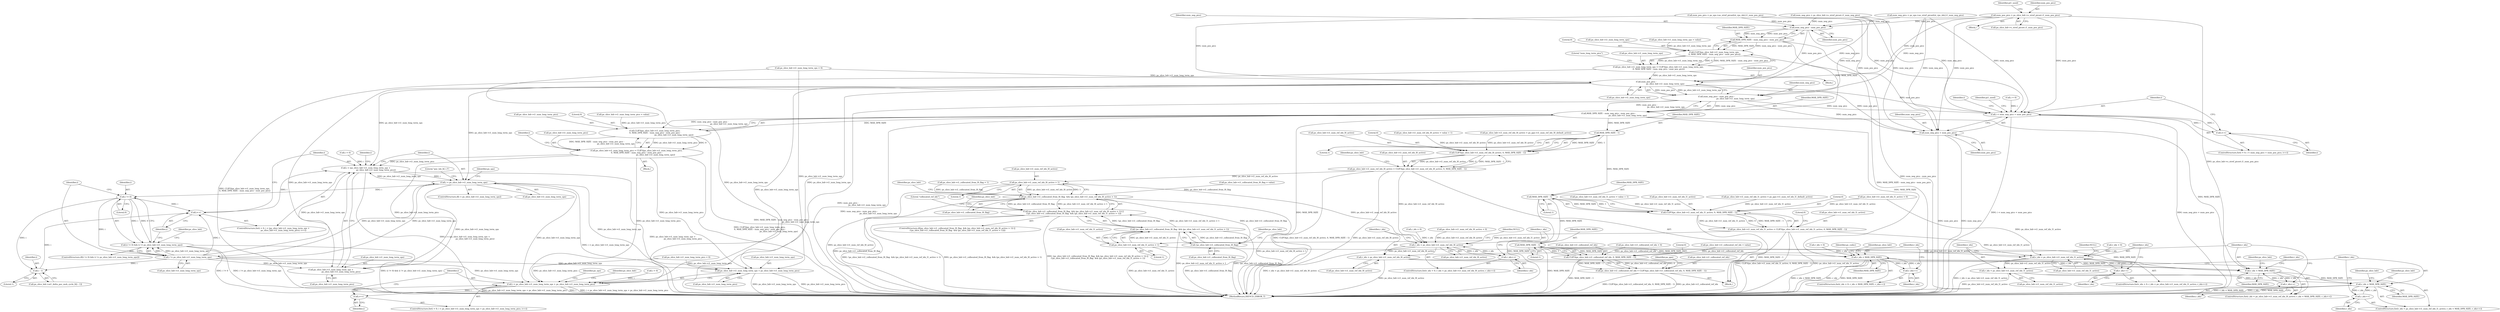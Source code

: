 digraph "0_Android_7c9be319a279654e55a6d757265f88c61a16a4d5@pointer" {
"1000814" [label="(Call,num_pos_pics = ps_slice_hdr->s_stref_picset.i1_num_pos_pics)"];
"1000860" [label="(Call,num_neg_pics - num_pos_pics)"];
"1000858" [label="(Call,MAX_DPB_SIZE - num_neg_pics - num_pos_pics)"];
"1000853" [label="(Call,CLIP3(ps_slice_hdr->i1_num_long_term_sps,\n 0, MAX_DPB_SIZE - num_neg_pics - num_pos_pics))"];
"1000849" [label="(Call,ps_slice_hdr->i1_num_long_term_sps = CLIP3(ps_slice_hdr->i1_num_long_term_sps,\n 0, MAX_DPB_SIZE - num_neg_pics - num_pos_pics))"];
"1000885" [label="(Call,num_pos_pics -\n                                                            ps_slice_hdr->i1_num_long_term_sps)"];
"1000883" [label="(Call,num_neg_pics - num_pos_pics -\n                                                            ps_slice_hdr->i1_num_long_term_sps)"];
"1000881" [label="(Call,MAX_DPB_SIZE - num_neg_pics - num_pos_pics -\n                                                            ps_slice_hdr->i1_num_long_term_sps)"];
"1000876" [label="(Call,CLIP3(ps_slice_hdr->i1_num_long_term_pics,\n 0, MAX_DPB_SIZE - num_neg_pics - num_pos_pics -\n                                                            ps_slice_hdr->i1_num_long_term_sps))"];
"1000872" [label="(Call,ps_slice_hdr->i1_num_long_term_pics = CLIP3(ps_slice_hdr->i1_num_long_term_pics,\n 0, MAX_DPB_SIZE - num_neg_pics - num_pos_pics -\n                                                            ps_slice_hdr->i1_num_long_term_sps))"];
"1000894" [label="(Call,i < (ps_slice_hdr->i1_num_long_term_sps +\n                                ps_slice_hdr->i1_num_long_term_pics))"];
"1000907" [label="(Call,i < ps_slice_hdr->i1_num_long_term_sps)"];
"1000896" [label="(Call,ps_slice_hdr->i1_num_long_term_sps +\n                                ps_slice_hdr->i1_num_long_term_pics)"];
"1001030" [label="(Call,i != 0)"];
"1000903" [label="(Call,i++)"];
"1001029" [label="(Call,(i != 0) && (i != ps_slice_hdr->i1_num_long_term_sps))"];
"1001033" [label="(Call,i != ps_slice_hdr->i1_num_long_term_sps)"];
"1001049" [label="(Call,i - 1)"];
"1001075" [label="(Call,i < ps_slice_hdr->i1_num_long_term_sps + ps_slice_hdr->i1_num_long_term_pics)"];
"1001084" [label="(Call,i++)"];
"1001077" [label="(Call,ps_slice_hdr->i1_num_long_term_sps + ps_slice_hdr->i1_num_long_term_pics)"];
"1001265" [label="(Call,MAX_DPB_SIZE - 1)"];
"1001260" [label="(Call,CLIP3(ps_slice_hdr->i1_num_ref_idx_l0_active, 0, MAX_DPB_SIZE - 1))"];
"1001256" [label="(Call,ps_slice_hdr->i1_num_ref_idx_l0_active = CLIP3(ps_slice_hdr->i1_num_ref_idx_l0_active, 0, MAX_DPB_SIZE - 1))"];
"1001390" [label="(Call,ps_slice_hdr->i1_num_ref_idx_l0_active > 1)"];
"1001386" [label="(Call,ps_slice_hdr->i1_collocated_from_l0_flag  && (ps_slice_hdr->i1_num_ref_idx_l0_active > 1))"];
"1001385" [label="(Call,(ps_slice_hdr->i1_collocated_from_l0_flag  && (ps_slice_hdr->i1_num_ref_idx_l0_active > 1)) ||\n (!ps_slice_hdr->i1_collocated_from_l0_flag  && (ps_slice_hdr->i1_num_ref_idx_l1_active > 1)))"];
"1001396" [label="(Call,!ps_slice_hdr->i1_collocated_from_l0_flag)"];
"1001395" [label="(Call,!ps_slice_hdr->i1_collocated_from_l0_flag  && (ps_slice_hdr->i1_num_ref_idx_l1_active > 1))"];
"1002286" [label="(Call,r_idx < ps_slice_hdr->i1_num_ref_idx_l0_active)"];
"1002291" [label="(Call,r_idx++)"];
"1002328" [label="(Call,r_idx = ps_slice_hdr->i1_num_ref_idx_l0_active)"];
"1002333" [label="(Call,r_idx < MAX_DPB_SIZE)"];
"1002336" [label="(Call,r_idx++)"];
"1002412" [label="(Call,r_idx < MAX_DPB_SIZE)"];
"1002415" [label="(Call,r_idx++)"];
"1001277" [label="(Call,MAX_DPB_SIZE - 1)"];
"1001272" [label="(Call,CLIP3(ps_slice_hdr->i1_num_ref_idx_l1_active, 0, MAX_DPB_SIZE - 1))"];
"1001268" [label="(Call,ps_slice_hdr->i1_num_ref_idx_l1_active = CLIP3(ps_slice_hdr->i1_num_ref_idx_l1_active, 0, MAX_DPB_SIZE - 1))"];
"1001400" [label="(Call,ps_slice_hdr->i1_num_ref_idx_l1_active > 1)"];
"1002365" [label="(Call,r_idx < ps_slice_hdr->i1_num_ref_idx_l1_active)"];
"1002370" [label="(Call,r_idx++)"];
"1002407" [label="(Call,r_idx = ps_slice_hdr->i1_num_ref_idx_l1_active)"];
"1001424" [label="(Call,MAX_DPB_SIZE - 1)"];
"1001419" [label="(Call,CLIP3(ps_slice_hdr->i1_collocated_ref_idx, 0, MAX_DPB_SIZE - 1))"];
"1001415" [label="(Call,ps_slice_hdr->i1_collocated_ref_idx = CLIP3(ps_slice_hdr->i1_collocated_ref_idx, 0, MAX_DPB_SIZE - 1))"];
"1002161" [label="(Call,r_idx < MAX_DPB_SIZE)"];
"1002164" [label="(Call,r_idx++)"];
"1001056" [label="(Call,i < num_neg_pics + num_pos_pics)"];
"1001061" [label="(Call,i++)"];
"1001058" [label="(Call,num_neg_pics + num_pos_pics)"];
"1000885" [label="(Call,num_pos_pics -\n                                                            ps_slice_hdr->i1_num_long_term_sps)"];
"1001261" [label="(Call,ps_slice_hdr->i1_num_ref_idx_l0_active)"];
"1001420" [label="(Call,ps_slice_hdr->i1_collocated_ref_idx)"];
"1000876" [label="(Call,CLIP3(ps_slice_hdr->i1_num_long_term_pics,\n 0, MAX_DPB_SIZE - num_neg_pics - num_pos_pics -\n                                                            ps_slice_hdr->i1_num_long_term_sps))"];
"1001265" [label="(Call,MAX_DPB_SIZE - 1)"];
"1001264" [label="(Literal,0)"];
"1000882" [label="(Identifier,MAX_DPB_SIZE)"];
"1001033" [label="(Call,i != ps_slice_hdr->i1_num_long_term_sps)"];
"1001208" [label="(Call,ps_slice_hdr->i1_num_ref_idx_l0_active = value + 1)"];
"1002336" [label="(Call,r_idx++)"];
"1002408" [label="(Identifier,r_idx)"];
"1002409" [label="(Call,ps_slice_hdr->i1_num_ref_idx_l1_active)"];
"1001357" [label="(Call,ps_slice_hdr->i1_collocated_ref_idx = 0)"];
"1001391" [label="(Call,ps_slice_hdr->i1_num_ref_idx_l0_active)"];
"1000890" [label="(ControlStructure,for(i = 0; i < (ps_slice_hdr->i1_num_long_term_sps +\n                                ps_slice_hdr->i1_num_long_term_pics); i++))"];
"1001090" [label="(Identifier,ps_slice_hdr)"];
"1000859" [label="(Identifier,MAX_DPB_SIZE)"];
"1001226" [label="(Call,ps_slice_hdr->i1_num_ref_idx_l1_active = value + 1)"];
"1000873" [label="(Call,ps_slice_hdr->i1_num_long_term_pics)"];
"1000900" [label="(Call,ps_slice_hdr->i1_num_long_term_pics)"];
"1002296" [label="(Identifier,NULL)"];
"1001384" [label="(ControlStructure,if((ps_slice_hdr->i1_collocated_from_l0_flag  && (ps_slice_hdr->i1_num_ref_idx_l0_active > 1)) ||\n (!ps_slice_hdr->i1_collocated_from_l0_flag  && (ps_slice_hdr->i1_num_ref_idx_l1_active > 1))))"];
"1001395" [label="(Call,!ps_slice_hdr->i1_collocated_from_l0_flag  && (ps_slice_hdr->i1_num_ref_idx_l1_active > 1))"];
"1001045" [label="(Call,ps_slice_hdr->ai1_delta_poc_msb_cycle_lt[i - 1])"];
"1001078" [label="(Call,ps_slice_hdr->i1_num_long_term_sps)"];
"1002283" [label="(Call,r_idx = 0)"];
"1001417" [label="(Identifier,ps_slice_hdr)"];
"1002164" [label="(Call,r_idx++)"];
"1000867" [label="(Call,ps_slice_hdr->i1_num_long_term_pics = value)"];
"1001085" [label="(Identifier,i)"];
"1000877" [label="(Call,ps_slice_hdr->i1_num_long_term_pics)"];
"1001270" [label="(Identifier,ps_slice_hdr)"];
"1000864" [label="(Literal,\"num_long_term_pics\")"];
"1001061" [label="(Call,i++)"];
"1001272" [label="(Call,CLIP3(ps_slice_hdr->i1_num_ref_idx_l1_active, 0, MAX_DPB_SIZE - 1))"];
"1001058" [label="(Call,num_neg_pics + num_pos_pics)"];
"1001260" [label="(Call,CLIP3(ps_slice_hdr->i1_num_ref_idx_l0_active, 0, MAX_DPB_SIZE - 1))"];
"1001282" [label="(Literal,0)"];
"1000906" [label="(ControlStructure,if(i < ps_slice_hdr->i1_num_long_term_sps))"];
"1001032" [label="(Literal,0)"];
"1000892" [label="(Identifier,i)"];
"1001256" [label="(Call,ps_slice_hdr->i1_num_ref_idx_l0_active = CLIP3(ps_slice_hdr->i1_num_ref_idx_l0_active, 0, MAX_DPB_SIZE - 1))"];
"1002337" [label="(Identifier,r_idx)"];
"1002371" [label="(Identifier,r_idx)"];
"1002162" [label="(Identifier,r_idx)"];
"1002367" [label="(Call,ps_slice_hdr->i1_num_ref_idx_l1_active)"];
"1001059" [label="(Identifier,num_neg_pics)"];
"1000850" [label="(Call,ps_slice_hdr->i1_num_long_term_sps)"];
"1000916" [label="(Identifier,ps_sps)"];
"1001273" [label="(Call,ps_slice_hdr->i1_num_ref_idx_l1_active)"];
"1000764" [label="(Call,num_pos_pics = ps_sps->as_stref_picset[st_rps_idx].i1_num_pos_pics)"];
"1001268" [label="(Call,ps_slice_hdr->i1_num_ref_idx_l1_active = CLIP3(ps_slice_hdr->i1_num_ref_idx_l1_active, 0, MAX_DPB_SIZE - 1))"];
"1001072" [label="(Call,i = 0)"];
"1001426" [label="(Literal,1)"];
"1000576" [label="(Call,ps_slice_hdr->i1_num_long_term_pics = 0)"];
"1001415" [label="(Call,ps_slice_hdr->i1_collocated_ref_idx = CLIP3(ps_slice_hdr->i1_collocated_ref_idx, 0, MAX_DPB_SIZE - 1))"];
"1001035" [label="(Call,ps_slice_hdr->i1_num_long_term_sps)"];
"1001081" [label="(Call,ps_slice_hdr->i1_num_long_term_pics)"];
"1001034" [label="(Identifier,i)"];
"1002343" [label="(Identifier,ps_slice_hdr)"];
"1000862" [label="(Identifier,num_pos_pics)"];
"1001029" [label="(Call,(i != 0) && (i != ps_slice_hdr->i1_num_long_term_sps))"];
"1002413" [label="(Identifier,r_idx)"];
"1001062" [label="(Identifier,i)"];
"1002282" [label="(ControlStructure,for(r_idx = 0; r_idx < ps_slice_hdr->i1_num_ref_idx_l0_active; r_idx++))"];
"1001098" [label="(Identifier,ps_sps)"];
"1001057" [label="(Identifier,i)"];
"1001423" [label="(Literal,0)"];
"1001424" [label="(Call,MAX_DPB_SIZE - 1)"];
"1001394" [label="(Literal,1)"];
"1001049" [label="(Call,i - 1)"];
"1000883" [label="(Call,num_neg_pics - num_pos_pics -\n                                                            ps_slice_hdr->i1_num_long_term_sps)"];
"1000891" [label="(Call,i = 0)"];
"1002223" [label="(Identifier,ps_codec)"];
"1000783" [label="(Block,)"];
"1002171" [label="(Identifier,ps_slice_hdr)"];
"1000755" [label="(Call,num_neg_pics = ps_sps->as_stref_picset[st_rps_idx].i1_num_neg_pics)"];
"1001031" [label="(Identifier,i)"];
"1001407" [label="(Literal,\"collocated_ref_idx\")"];
"1001060" [label="(Identifier,num_pos_pics)"];
"1001390" [label="(Call,ps_slice_hdr->i1_num_ref_idx_l0_active > 1)"];
"1002292" [label="(Identifier,r_idx)"];
"1001396" [label="(Call,!ps_slice_hdr->i1_collocated_from_l0_flag)"];
"1001379" [label="(Call,ps_slice_hdr->i1_collocated_from_l0_flag = value)"];
"1002375" [label="(Identifier,NULL)"];
"1001249" [label="(Call,ps_slice_hdr->i1_num_ref_idx_l1_active = ps_pps->i1_num_ref_idx_l1_default_active)"];
"1002443" [label="(Identifier,ps_slice_hdr)"];
"1002661" [label="(MethodReturn,IHEVCD_ERROR_T)"];
"1001257" [label="(Call,ps_slice_hdr->i1_num_ref_idx_l0_active)"];
"1002365" [label="(Call,r_idx < ps_slice_hdr->i1_num_ref_idx_l1_active)"];
"1000881" [label="(Call,MAX_DPB_SIZE - num_neg_pics - num_pos_pics -\n                                                            ps_slice_hdr->i1_num_long_term_sps)"];
"1000880" [label="(Literal,0)"];
"1001431" [label="(Identifier,ps_pps)"];
"1001050" [label="(Identifier,i)"];
"1001056" [label="(Call,i < num_neg_pics + num_pos_pics)"];
"1000832" [label="(Block,)"];
"1000861" [label="(Identifier,num_neg_pics)"];
"1000908" [label="(Identifier,i)"];
"1000822" [label="(Identifier,pi1_used)"];
"1000853" [label="(Call,CLIP3(ps_slice_hdr->i1_num_long_term_sps,\n 0, MAX_DPB_SIZE - num_neg_pics - num_pos_pics))"];
"1001387" [label="(Call,ps_slice_hdr->i1_collocated_from_l0_flag)"];
"1000854" [label="(Call,ps_slice_hdr->i1_num_long_term_sps)"];
"1002414" [label="(Identifier,MAX_DPB_SIZE)"];
"1000571" [label="(Call,ps_slice_hdr->i1_num_long_term_sps = 0)"];
"1002158" [label="(Call,r_idx = 0)"];
"1002328" [label="(Call,r_idx = ps_slice_hdr->i1_num_ref_idx_l0_active)"];
"1000896" [label="(Call,ps_slice_hdr->i1_num_long_term_sps +\n                                ps_slice_hdr->i1_num_long_term_pics)"];
"1000815" [label="(Identifier,num_pos_pics)"];
"1000966" [label="(Literal,\"poc_lsb_lt[ i ]\")"];
"1001076" [label="(Identifier,i)"];
"1001052" [label="(ControlStructure,for(i = 0; i < num_neg_pics + num_pos_pics; i++))"];
"1001277" [label="(Call,MAX_DPB_SIZE - 1)"];
"1000907" [label="(Call,i < ps_slice_hdr->i1_num_long_term_sps)"];
"1001075" [label="(Call,i < ps_slice_hdr->i1_num_long_term_sps + ps_slice_hdr->i1_num_long_term_pics)"];
"1000904" [label="(Identifier,i)"];
"1001042" [label="(Identifier,ps_slice_hdr)"];
"1001386" [label="(Call,ps_slice_hdr->i1_collocated_from_l0_flag  && (ps_slice_hdr->i1_num_ref_idx_l0_active > 1))"];
"1000860" [label="(Call,num_neg_pics - num_pos_pics)"];
"1000816" [label="(Call,ps_slice_hdr->s_stref_picset.i1_num_pos_pics)"];
"1002362" [label="(Call,r_idx = 0)"];
"1001410" [label="(Call,ps_slice_hdr->i1_collocated_ref_idx = value)"];
"1002334" [label="(Identifier,r_idx)"];
"1002361" [label="(ControlStructure,for(r_idx = 0; r_idx < ps_slice_hdr->i1_num_ref_idx_l1_active; r_idx++))"];
"1002287" [label="(Identifier,r_idx)"];
"1001269" [label="(Call,ps_slice_hdr->i1_num_ref_idx_l1_active)"];
"1001073" [label="(Identifier,i)"];
"1002329" [label="(Identifier,r_idx)"];
"1000807" [label="(Call,num_neg_pics = ps_slice_hdr->s_stref_picset.i1_num_neg_pics)"];
"1000858" [label="(Call,MAX_DPB_SIZE - num_neg_pics - num_pos_pics)"];
"1002422" [label="(Identifier,ps_slice_hdr)"];
"1002286" [label="(Call,r_idx < ps_slice_hdr->i1_num_ref_idx_l0_active)"];
"1001416" [label="(Call,ps_slice_hdr->i1_collocated_ref_idx)"];
"1000897" [label="(Call,ps_slice_hdr->i1_num_long_term_sps)"];
"1000884" [label="(Identifier,num_neg_pics)"];
"1002327" [label="(ControlStructure,for(r_idx = ps_slice_hdr->i1_num_ref_idx_l0_active; r_idx < MAX_DPB_SIZE; r_idx++))"];
"1001402" [label="(Identifier,ps_slice_hdr)"];
"1002407" [label="(Call,r_idx = ps_slice_hdr->i1_num_ref_idx_l1_active)"];
"1002416" [label="(Identifier,r_idx)"];
"1001279" [label="(Literal,1)"];
"1001276" [label="(Literal,0)"];
"1001054" [label="(Identifier,i)"];
"1002406" [label="(ControlStructure,for(r_idx = ps_slice_hdr->i1_num_ref_idx_l1_active; r_idx < MAX_DPB_SIZE; r_idx++))"];
"1001051" [label="(Literal,1)"];
"1002333" [label="(Call,r_idx < MAX_DPB_SIZE)"];
"1001278" [label="(Identifier,MAX_DPB_SIZE)"];
"1000844" [label="(Call,ps_slice_hdr->i1_num_long_term_sps = value)"];
"1000857" [label="(Literal,0)"];
"1000903" [label="(Call,i++)"];
"1002412" [label="(Call,r_idx < MAX_DPB_SIZE)"];
"1000894" [label="(Call,i < (ps_slice_hdr->i1_num_long_term_sps +\n                                ps_slice_hdr->i1_num_long_term_pics))"];
"1001267" [label="(Literal,1)"];
"1001071" [label="(ControlStructure,for(i = 0; i < ps_slice_hdr->i1_num_long_term_sps + ps_slice_hdr->i1_num_long_term_pics; i++))"];
"1002335" [label="(Identifier,MAX_DPB_SIZE)"];
"1001161" [label="(Call,ps_slice_hdr->i1_num_ref_idx_l1_active = 0)"];
"1000872" [label="(Call,ps_slice_hdr->i1_num_long_term_pics = CLIP3(ps_slice_hdr->i1_num_long_term_pics,\n 0, MAX_DPB_SIZE - num_neg_pics - num_pos_pics -\n                                                            ps_slice_hdr->i1_num_long_term_sps))"];
"1002366" [label="(Identifier,r_idx)"];
"1001385" [label="(Call,(ps_slice_hdr->i1_collocated_from_l0_flag  && (ps_slice_hdr->i1_num_ref_idx_l0_active > 1)) ||\n (!ps_slice_hdr->i1_collocated_from_l0_flag  && (ps_slice_hdr->i1_num_ref_idx_l1_active > 1)))"];
"1001404" [label="(Literal,1)"];
"1001188" [label="(Block,)"];
"1002161" [label="(Call,r_idx < MAX_DPB_SIZE)"];
"1001235" [label="(Call,ps_slice_hdr->i1_num_ref_idx_l0_active = ps_pps->i1_num_ref_idx_l0_default_active)"];
"1001401" [label="(Call,ps_slice_hdr->i1_num_ref_idx_l1_active)"];
"1001066" [label="(Identifier,pi1_used)"];
"1002165" [label="(Identifier,r_idx)"];
"1002288" [label="(Call,ps_slice_hdr->i1_num_ref_idx_l0_active)"];
"1000895" [label="(Identifier,i)"];
"1001077" [label="(Call,ps_slice_hdr->i1_num_long_term_sps + ps_slice_hdr->i1_num_long_term_pics)"];
"1002330" [label="(Call,ps_slice_hdr->i1_num_ref_idx_l0_active)"];
"1002363" [label="(Identifier,r_idx)"];
"1001419" [label="(Call,CLIP3(ps_slice_hdr->i1_collocated_ref_idx, 0, MAX_DPB_SIZE - 1))"];
"1001398" [label="(Identifier,ps_slice_hdr)"];
"1001156" [label="(Call,ps_slice_hdr->i1_num_ref_idx_l0_active = 0)"];
"1002370" [label="(Call,r_idx++)"];
"1001352" [label="(Call,ps_slice_hdr->i1_collocated_from_l0_flag = 1)"];
"1000886" [label="(Identifier,num_pos_pics)"];
"1001030" [label="(Call,i != 0)"];
"1000887" [label="(Call,ps_slice_hdr->i1_num_long_term_sps)"];
"1001053" [label="(Call,i = 0)"];
"1001084" [label="(Call,i++)"];
"1001028" [label="(ControlStructure,if((i != 0) && (i != ps_slice_hdr->i1_num_long_term_sps)))"];
"1002291" [label="(Call,r_idx++)"];
"1000814" [label="(Call,num_pos_pics = ps_slice_hdr->s_stref_picset.i1_num_pos_pics)"];
"1000849" [label="(Call,ps_slice_hdr->i1_num_long_term_sps = CLIP3(ps_slice_hdr->i1_num_long_term_sps,\n 0, MAX_DPB_SIZE - num_neg_pics - num_pos_pics))"];
"1001425" [label="(Identifier,MAX_DPB_SIZE)"];
"1000909" [label="(Call,ps_slice_hdr->i1_num_long_term_sps)"];
"1002415" [label="(Call,r_idx++)"];
"1001400" [label="(Call,ps_slice_hdr->i1_num_ref_idx_l1_active > 1)"];
"1002163" [label="(Identifier,MAX_DPB_SIZE)"];
"1002157" [label="(ControlStructure,for(r_idx = 0; r_idx < MAX_DPB_SIZE; r_idx++))"];
"1001266" [label="(Identifier,MAX_DPB_SIZE)"];
"1000839" [label="(Block,)"];
"1001397" [label="(Call,ps_slice_hdr->i1_collocated_from_l0_flag)"];
"1000814" -> "1000783"  [label="AST: "];
"1000814" -> "1000816"  [label="CFG: "];
"1000815" -> "1000814"  [label="AST: "];
"1000816" -> "1000814"  [label="AST: "];
"1000822" -> "1000814"  [label="CFG: "];
"1000814" -> "1002661"  [label="DDG: ps_slice_hdr->s_stref_picset.i1_num_pos_pics"];
"1000814" -> "1000860"  [label="DDG: num_pos_pics"];
"1000814" -> "1000885"  [label="DDG: num_pos_pics"];
"1000814" -> "1001056"  [label="DDG: num_pos_pics"];
"1000814" -> "1001058"  [label="DDG: num_pos_pics"];
"1000860" -> "1000858"  [label="AST: "];
"1000860" -> "1000862"  [label="CFG: "];
"1000861" -> "1000860"  [label="AST: "];
"1000862" -> "1000860"  [label="AST: "];
"1000858" -> "1000860"  [label="CFG: "];
"1000860" -> "1000858"  [label="DDG: num_neg_pics"];
"1000860" -> "1000858"  [label="DDG: num_pos_pics"];
"1000807" -> "1000860"  [label="DDG: num_neg_pics"];
"1000755" -> "1000860"  [label="DDG: num_neg_pics"];
"1000764" -> "1000860"  [label="DDG: num_pos_pics"];
"1000860" -> "1000883"  [label="DDG: num_neg_pics"];
"1000860" -> "1000885"  [label="DDG: num_pos_pics"];
"1000858" -> "1000853"  [label="AST: "];
"1000859" -> "1000858"  [label="AST: "];
"1000853" -> "1000858"  [label="CFG: "];
"1000858" -> "1002661"  [label="DDG: num_neg_pics - num_pos_pics"];
"1000858" -> "1000853"  [label="DDG: MAX_DPB_SIZE"];
"1000858" -> "1000853"  [label="DDG: num_neg_pics - num_pos_pics"];
"1000858" -> "1000881"  [label="DDG: MAX_DPB_SIZE"];
"1000853" -> "1000849"  [label="AST: "];
"1000854" -> "1000853"  [label="AST: "];
"1000857" -> "1000853"  [label="AST: "];
"1000849" -> "1000853"  [label="CFG: "];
"1000853" -> "1002661"  [label="DDG: MAX_DPB_SIZE - num_neg_pics - num_pos_pics"];
"1000853" -> "1000849"  [label="DDG: ps_slice_hdr->i1_num_long_term_sps"];
"1000853" -> "1000849"  [label="DDG: 0"];
"1000853" -> "1000849"  [label="DDG: MAX_DPB_SIZE - num_neg_pics - num_pos_pics"];
"1000844" -> "1000853"  [label="DDG: ps_slice_hdr->i1_num_long_term_sps"];
"1000849" -> "1000839"  [label="AST: "];
"1000850" -> "1000849"  [label="AST: "];
"1000864" -> "1000849"  [label="CFG: "];
"1000849" -> "1002661"  [label="DDG: CLIP3(ps_slice_hdr->i1_num_long_term_sps,\n 0, MAX_DPB_SIZE - num_neg_pics - num_pos_pics)"];
"1000849" -> "1000885"  [label="DDG: ps_slice_hdr->i1_num_long_term_sps"];
"1000885" -> "1000883"  [label="AST: "];
"1000885" -> "1000887"  [label="CFG: "];
"1000886" -> "1000885"  [label="AST: "];
"1000887" -> "1000885"  [label="AST: "];
"1000883" -> "1000885"  [label="CFG: "];
"1000885" -> "1000883"  [label="DDG: num_pos_pics"];
"1000885" -> "1000883"  [label="DDG: ps_slice_hdr->i1_num_long_term_sps"];
"1000764" -> "1000885"  [label="DDG: num_pos_pics"];
"1000571" -> "1000885"  [label="DDG: ps_slice_hdr->i1_num_long_term_sps"];
"1000885" -> "1000894"  [label="DDG: ps_slice_hdr->i1_num_long_term_sps"];
"1000885" -> "1000896"  [label="DDG: ps_slice_hdr->i1_num_long_term_sps"];
"1000885" -> "1000907"  [label="DDG: ps_slice_hdr->i1_num_long_term_sps"];
"1000885" -> "1001056"  [label="DDG: num_pos_pics"];
"1000885" -> "1001058"  [label="DDG: num_pos_pics"];
"1000885" -> "1001075"  [label="DDG: ps_slice_hdr->i1_num_long_term_sps"];
"1000885" -> "1001077"  [label="DDG: ps_slice_hdr->i1_num_long_term_sps"];
"1000883" -> "1000881"  [label="AST: "];
"1000884" -> "1000883"  [label="AST: "];
"1000881" -> "1000883"  [label="CFG: "];
"1000883" -> "1002661"  [label="DDG: num_pos_pics -\n                                                            ps_slice_hdr->i1_num_long_term_sps"];
"1000883" -> "1000881"  [label="DDG: num_neg_pics"];
"1000883" -> "1000881"  [label="DDG: num_pos_pics -\n                                                            ps_slice_hdr->i1_num_long_term_sps"];
"1000807" -> "1000883"  [label="DDG: num_neg_pics"];
"1000755" -> "1000883"  [label="DDG: num_neg_pics"];
"1000883" -> "1001056"  [label="DDG: num_neg_pics"];
"1000883" -> "1001058"  [label="DDG: num_neg_pics"];
"1000881" -> "1000876"  [label="AST: "];
"1000882" -> "1000881"  [label="AST: "];
"1000876" -> "1000881"  [label="CFG: "];
"1000881" -> "1002661"  [label="DDG: num_neg_pics - num_pos_pics -\n                                                            ps_slice_hdr->i1_num_long_term_sps"];
"1000881" -> "1002661"  [label="DDG: MAX_DPB_SIZE"];
"1000881" -> "1000876"  [label="DDG: MAX_DPB_SIZE"];
"1000881" -> "1000876"  [label="DDG: num_neg_pics - num_pos_pics -\n                                                            ps_slice_hdr->i1_num_long_term_sps"];
"1000881" -> "1001265"  [label="DDG: MAX_DPB_SIZE"];
"1000881" -> "1002161"  [label="DDG: MAX_DPB_SIZE"];
"1000881" -> "1002333"  [label="DDG: MAX_DPB_SIZE"];
"1000876" -> "1000872"  [label="AST: "];
"1000877" -> "1000876"  [label="AST: "];
"1000880" -> "1000876"  [label="AST: "];
"1000872" -> "1000876"  [label="CFG: "];
"1000876" -> "1002661"  [label="DDG: MAX_DPB_SIZE - num_neg_pics - num_pos_pics -\n                                                            ps_slice_hdr->i1_num_long_term_sps"];
"1000876" -> "1000872"  [label="DDG: ps_slice_hdr->i1_num_long_term_pics"];
"1000876" -> "1000872"  [label="DDG: 0"];
"1000876" -> "1000872"  [label="DDG: MAX_DPB_SIZE - num_neg_pics - num_pos_pics -\n                                                            ps_slice_hdr->i1_num_long_term_sps"];
"1000867" -> "1000876"  [label="DDG: ps_slice_hdr->i1_num_long_term_pics"];
"1000872" -> "1000832"  [label="AST: "];
"1000873" -> "1000872"  [label="AST: "];
"1000892" -> "1000872"  [label="CFG: "];
"1000872" -> "1002661"  [label="DDG: CLIP3(ps_slice_hdr->i1_num_long_term_pics,\n 0, MAX_DPB_SIZE - num_neg_pics - num_pos_pics -\n                                                            ps_slice_hdr->i1_num_long_term_sps)"];
"1000872" -> "1000894"  [label="DDG: ps_slice_hdr->i1_num_long_term_pics"];
"1000872" -> "1000896"  [label="DDG: ps_slice_hdr->i1_num_long_term_pics"];
"1000872" -> "1001075"  [label="DDG: ps_slice_hdr->i1_num_long_term_pics"];
"1000872" -> "1001077"  [label="DDG: ps_slice_hdr->i1_num_long_term_pics"];
"1000894" -> "1000890"  [label="AST: "];
"1000894" -> "1000896"  [label="CFG: "];
"1000895" -> "1000894"  [label="AST: "];
"1000896" -> "1000894"  [label="AST: "];
"1000908" -> "1000894"  [label="CFG: "];
"1001054" -> "1000894"  [label="CFG: "];
"1000894" -> "1002661"  [label="DDG: i < (ps_slice_hdr->i1_num_long_term_sps +\n                                ps_slice_hdr->i1_num_long_term_pics)"];
"1000894" -> "1002661"  [label="DDG: ps_slice_hdr->i1_num_long_term_sps +\n                                ps_slice_hdr->i1_num_long_term_pics"];
"1000903" -> "1000894"  [label="DDG: i"];
"1000891" -> "1000894"  [label="DDG: i"];
"1000907" -> "1000894"  [label="DDG: ps_slice_hdr->i1_num_long_term_sps"];
"1001033" -> "1000894"  [label="DDG: ps_slice_hdr->i1_num_long_term_sps"];
"1000894" -> "1000907"  [label="DDG: i"];
"1000907" -> "1000906"  [label="AST: "];
"1000907" -> "1000909"  [label="CFG: "];
"1000908" -> "1000907"  [label="AST: "];
"1000909" -> "1000907"  [label="AST: "];
"1000916" -> "1000907"  [label="CFG: "];
"1000966" -> "1000907"  [label="CFG: "];
"1000907" -> "1002661"  [label="DDG: i < ps_slice_hdr->i1_num_long_term_sps"];
"1000907" -> "1000896"  [label="DDG: ps_slice_hdr->i1_num_long_term_sps"];
"1001033" -> "1000907"  [label="DDG: ps_slice_hdr->i1_num_long_term_sps"];
"1000907" -> "1001030"  [label="DDG: i"];
"1000907" -> "1001033"  [label="DDG: ps_slice_hdr->i1_num_long_term_sps"];
"1000907" -> "1001075"  [label="DDG: ps_slice_hdr->i1_num_long_term_sps"];
"1000907" -> "1001077"  [label="DDG: ps_slice_hdr->i1_num_long_term_sps"];
"1000896" -> "1000900"  [label="CFG: "];
"1000897" -> "1000896"  [label="AST: "];
"1000900" -> "1000896"  [label="AST: "];
"1001033" -> "1000896"  [label="DDG: ps_slice_hdr->i1_num_long_term_sps"];
"1001030" -> "1001029"  [label="AST: "];
"1001030" -> "1001032"  [label="CFG: "];
"1001031" -> "1001030"  [label="AST: "];
"1001032" -> "1001030"  [label="AST: "];
"1001034" -> "1001030"  [label="CFG: "];
"1001029" -> "1001030"  [label="CFG: "];
"1001030" -> "1000903"  [label="DDG: i"];
"1001030" -> "1001029"  [label="DDG: i"];
"1001030" -> "1001029"  [label="DDG: 0"];
"1001030" -> "1001033"  [label="DDG: i"];
"1001030" -> "1001049"  [label="DDG: i"];
"1000903" -> "1000890"  [label="AST: "];
"1000903" -> "1000904"  [label="CFG: "];
"1000904" -> "1000903"  [label="AST: "];
"1000895" -> "1000903"  [label="CFG: "];
"1001049" -> "1000903"  [label="DDG: i"];
"1001033" -> "1000903"  [label="DDG: i"];
"1001029" -> "1001028"  [label="AST: "];
"1001029" -> "1001033"  [label="CFG: "];
"1001033" -> "1001029"  [label="AST: "];
"1001042" -> "1001029"  [label="CFG: "];
"1000904" -> "1001029"  [label="CFG: "];
"1001029" -> "1002661"  [label="DDG: i != 0"];
"1001029" -> "1002661"  [label="DDG: i != ps_slice_hdr->i1_num_long_term_sps"];
"1001029" -> "1002661"  [label="DDG: (i != 0) && (i != ps_slice_hdr->i1_num_long_term_sps)"];
"1001033" -> "1001029"  [label="DDG: i"];
"1001033" -> "1001029"  [label="DDG: ps_slice_hdr->i1_num_long_term_sps"];
"1001033" -> "1001035"  [label="CFG: "];
"1001034" -> "1001033"  [label="AST: "];
"1001035" -> "1001033"  [label="AST: "];
"1001033" -> "1001049"  [label="DDG: i"];
"1001033" -> "1001075"  [label="DDG: ps_slice_hdr->i1_num_long_term_sps"];
"1001033" -> "1001077"  [label="DDG: ps_slice_hdr->i1_num_long_term_sps"];
"1001049" -> "1001045"  [label="AST: "];
"1001049" -> "1001051"  [label="CFG: "];
"1001050" -> "1001049"  [label="AST: "];
"1001051" -> "1001049"  [label="AST: "];
"1001045" -> "1001049"  [label="CFG: "];
"1001075" -> "1001071"  [label="AST: "];
"1001075" -> "1001077"  [label="CFG: "];
"1001076" -> "1001075"  [label="AST: "];
"1001077" -> "1001075"  [label="AST: "];
"1001090" -> "1001075"  [label="CFG: "];
"1001098" -> "1001075"  [label="CFG: "];
"1001075" -> "1002661"  [label="DDG: i < ps_slice_hdr->i1_num_long_term_sps + ps_slice_hdr->i1_num_long_term_pics"];
"1001075" -> "1002661"  [label="DDG: ps_slice_hdr->i1_num_long_term_sps + ps_slice_hdr->i1_num_long_term_pics"];
"1001075" -> "1002661"  [label="DDG: i"];
"1001084" -> "1001075"  [label="DDG: i"];
"1001072" -> "1001075"  [label="DDG: i"];
"1000571" -> "1001075"  [label="DDG: ps_slice_hdr->i1_num_long_term_sps"];
"1000576" -> "1001075"  [label="DDG: ps_slice_hdr->i1_num_long_term_pics"];
"1001075" -> "1001084"  [label="DDG: i"];
"1001084" -> "1001071"  [label="AST: "];
"1001084" -> "1001085"  [label="CFG: "];
"1001085" -> "1001084"  [label="AST: "];
"1001076" -> "1001084"  [label="CFG: "];
"1001077" -> "1001081"  [label="CFG: "];
"1001078" -> "1001077"  [label="AST: "];
"1001081" -> "1001077"  [label="AST: "];
"1001077" -> "1002661"  [label="DDG: ps_slice_hdr->i1_num_long_term_sps"];
"1001077" -> "1002661"  [label="DDG: ps_slice_hdr->i1_num_long_term_pics"];
"1000571" -> "1001077"  [label="DDG: ps_slice_hdr->i1_num_long_term_sps"];
"1000576" -> "1001077"  [label="DDG: ps_slice_hdr->i1_num_long_term_pics"];
"1001265" -> "1001260"  [label="AST: "];
"1001265" -> "1001267"  [label="CFG: "];
"1001266" -> "1001265"  [label="AST: "];
"1001267" -> "1001265"  [label="AST: "];
"1001260" -> "1001265"  [label="CFG: "];
"1001265" -> "1001260"  [label="DDG: MAX_DPB_SIZE"];
"1001265" -> "1001260"  [label="DDG: 1"];
"1001265" -> "1001277"  [label="DDG: MAX_DPB_SIZE"];
"1001260" -> "1001256"  [label="AST: "];
"1001261" -> "1001260"  [label="AST: "];
"1001264" -> "1001260"  [label="AST: "];
"1001256" -> "1001260"  [label="CFG: "];
"1001260" -> "1001256"  [label="DDG: ps_slice_hdr->i1_num_ref_idx_l0_active"];
"1001260" -> "1001256"  [label="DDG: 0"];
"1001260" -> "1001256"  [label="DDG: MAX_DPB_SIZE - 1"];
"1001208" -> "1001260"  [label="DDG: ps_slice_hdr->i1_num_ref_idx_l0_active"];
"1001235" -> "1001260"  [label="DDG: ps_slice_hdr->i1_num_ref_idx_l0_active"];
"1001256" -> "1001188"  [label="AST: "];
"1001257" -> "1001256"  [label="AST: "];
"1001270" -> "1001256"  [label="CFG: "];
"1001256" -> "1002661"  [label="DDG: ps_slice_hdr->i1_num_ref_idx_l0_active"];
"1001256" -> "1002661"  [label="DDG: CLIP3(ps_slice_hdr->i1_num_ref_idx_l0_active, 0, MAX_DPB_SIZE - 1)"];
"1001256" -> "1001390"  [label="DDG: ps_slice_hdr->i1_num_ref_idx_l0_active"];
"1001256" -> "1002286"  [label="DDG: ps_slice_hdr->i1_num_ref_idx_l0_active"];
"1001390" -> "1001386"  [label="AST: "];
"1001390" -> "1001394"  [label="CFG: "];
"1001391" -> "1001390"  [label="AST: "];
"1001394" -> "1001390"  [label="AST: "];
"1001386" -> "1001390"  [label="CFG: "];
"1001390" -> "1002661"  [label="DDG: ps_slice_hdr->i1_num_ref_idx_l0_active"];
"1001390" -> "1001386"  [label="DDG: ps_slice_hdr->i1_num_ref_idx_l0_active"];
"1001390" -> "1001386"  [label="DDG: 1"];
"1001390" -> "1002286"  [label="DDG: ps_slice_hdr->i1_num_ref_idx_l0_active"];
"1001386" -> "1001385"  [label="AST: "];
"1001386" -> "1001387"  [label="CFG: "];
"1001387" -> "1001386"  [label="AST: "];
"1001398" -> "1001386"  [label="CFG: "];
"1001385" -> "1001386"  [label="CFG: "];
"1001386" -> "1002661"  [label="DDG: ps_slice_hdr->i1_collocated_from_l0_flag"];
"1001386" -> "1002661"  [label="DDG: ps_slice_hdr->i1_num_ref_idx_l0_active > 1"];
"1001386" -> "1001385"  [label="DDG: ps_slice_hdr->i1_collocated_from_l0_flag"];
"1001386" -> "1001385"  [label="DDG: ps_slice_hdr->i1_num_ref_idx_l0_active > 1"];
"1001379" -> "1001386"  [label="DDG: ps_slice_hdr->i1_collocated_from_l0_flag"];
"1001352" -> "1001386"  [label="DDG: ps_slice_hdr->i1_collocated_from_l0_flag"];
"1001386" -> "1001396"  [label="DDG: ps_slice_hdr->i1_collocated_from_l0_flag"];
"1001385" -> "1001384"  [label="AST: "];
"1001385" -> "1001395"  [label="CFG: "];
"1001395" -> "1001385"  [label="AST: "];
"1001407" -> "1001385"  [label="CFG: "];
"1001417" -> "1001385"  [label="CFG: "];
"1001385" -> "1002661"  [label="DDG: (ps_slice_hdr->i1_collocated_from_l0_flag  && (ps_slice_hdr->i1_num_ref_idx_l0_active > 1)) ||\n (!ps_slice_hdr->i1_collocated_from_l0_flag  && (ps_slice_hdr->i1_num_ref_idx_l1_active > 1))"];
"1001385" -> "1002661"  [label="DDG: !ps_slice_hdr->i1_collocated_from_l0_flag  && (ps_slice_hdr->i1_num_ref_idx_l1_active > 1)"];
"1001385" -> "1002661"  [label="DDG: ps_slice_hdr->i1_collocated_from_l0_flag  && (ps_slice_hdr->i1_num_ref_idx_l0_active > 1)"];
"1001395" -> "1001385"  [label="DDG: !ps_slice_hdr->i1_collocated_from_l0_flag"];
"1001395" -> "1001385"  [label="DDG: ps_slice_hdr->i1_num_ref_idx_l1_active > 1"];
"1001396" -> "1001395"  [label="AST: "];
"1001396" -> "1001397"  [label="CFG: "];
"1001397" -> "1001396"  [label="AST: "];
"1001402" -> "1001396"  [label="CFG: "];
"1001395" -> "1001396"  [label="CFG: "];
"1001396" -> "1002661"  [label="DDG: ps_slice_hdr->i1_collocated_from_l0_flag"];
"1001396" -> "1001395"  [label="DDG: ps_slice_hdr->i1_collocated_from_l0_flag"];
"1001395" -> "1001400"  [label="CFG: "];
"1001400" -> "1001395"  [label="AST: "];
"1001395" -> "1002661"  [label="DDG: ps_slice_hdr->i1_num_ref_idx_l1_active > 1"];
"1001395" -> "1002661"  [label="DDG: !ps_slice_hdr->i1_collocated_from_l0_flag"];
"1001400" -> "1001395"  [label="DDG: ps_slice_hdr->i1_num_ref_idx_l1_active"];
"1001400" -> "1001395"  [label="DDG: 1"];
"1002286" -> "1002282"  [label="AST: "];
"1002286" -> "1002288"  [label="CFG: "];
"1002287" -> "1002286"  [label="AST: "];
"1002288" -> "1002286"  [label="AST: "];
"1002296" -> "1002286"  [label="CFG: "];
"1002329" -> "1002286"  [label="CFG: "];
"1002286" -> "1002661"  [label="DDG: r_idx < ps_slice_hdr->i1_num_ref_idx_l0_active"];
"1002283" -> "1002286"  [label="DDG: r_idx"];
"1002291" -> "1002286"  [label="DDG: r_idx"];
"1001156" -> "1002286"  [label="DDG: ps_slice_hdr->i1_num_ref_idx_l0_active"];
"1002286" -> "1002291"  [label="DDG: r_idx"];
"1002286" -> "1002328"  [label="DDG: ps_slice_hdr->i1_num_ref_idx_l0_active"];
"1002291" -> "1002282"  [label="AST: "];
"1002291" -> "1002292"  [label="CFG: "];
"1002292" -> "1002291"  [label="AST: "];
"1002287" -> "1002291"  [label="CFG: "];
"1002328" -> "1002327"  [label="AST: "];
"1002328" -> "1002330"  [label="CFG: "];
"1002329" -> "1002328"  [label="AST: "];
"1002330" -> "1002328"  [label="AST: "];
"1002334" -> "1002328"  [label="CFG: "];
"1002328" -> "1002661"  [label="DDG: ps_slice_hdr->i1_num_ref_idx_l0_active"];
"1002328" -> "1002333"  [label="DDG: r_idx"];
"1002333" -> "1002327"  [label="AST: "];
"1002333" -> "1002335"  [label="CFG: "];
"1002334" -> "1002333"  [label="AST: "];
"1002335" -> "1002333"  [label="AST: "];
"1002343" -> "1002333"  [label="CFG: "];
"1002363" -> "1002333"  [label="CFG: "];
"1002336" -> "1002333"  [label="DDG: r_idx"];
"1001424" -> "1002333"  [label="DDG: MAX_DPB_SIZE"];
"1002161" -> "1002333"  [label="DDG: MAX_DPB_SIZE"];
"1002333" -> "1002336"  [label="DDG: r_idx"];
"1002333" -> "1002412"  [label="DDG: MAX_DPB_SIZE"];
"1002336" -> "1002327"  [label="AST: "];
"1002336" -> "1002337"  [label="CFG: "];
"1002337" -> "1002336"  [label="AST: "];
"1002334" -> "1002336"  [label="CFG: "];
"1002412" -> "1002406"  [label="AST: "];
"1002412" -> "1002414"  [label="CFG: "];
"1002413" -> "1002412"  [label="AST: "];
"1002414" -> "1002412"  [label="AST: "];
"1002422" -> "1002412"  [label="CFG: "];
"1002443" -> "1002412"  [label="CFG: "];
"1002412" -> "1002661"  [label="DDG: r_idx"];
"1002412" -> "1002661"  [label="DDG: MAX_DPB_SIZE"];
"1002412" -> "1002661"  [label="DDG: r_idx < MAX_DPB_SIZE"];
"1002407" -> "1002412"  [label="DDG: r_idx"];
"1002415" -> "1002412"  [label="DDG: r_idx"];
"1002412" -> "1002415"  [label="DDG: r_idx"];
"1002415" -> "1002406"  [label="AST: "];
"1002415" -> "1002416"  [label="CFG: "];
"1002416" -> "1002415"  [label="AST: "];
"1002413" -> "1002415"  [label="CFG: "];
"1001277" -> "1001272"  [label="AST: "];
"1001277" -> "1001279"  [label="CFG: "];
"1001278" -> "1001277"  [label="AST: "];
"1001279" -> "1001277"  [label="AST: "];
"1001272" -> "1001277"  [label="CFG: "];
"1001277" -> "1002661"  [label="DDG: MAX_DPB_SIZE"];
"1001277" -> "1001272"  [label="DDG: MAX_DPB_SIZE"];
"1001277" -> "1001272"  [label="DDG: 1"];
"1001277" -> "1001424"  [label="DDG: MAX_DPB_SIZE"];
"1001272" -> "1001268"  [label="AST: "];
"1001273" -> "1001272"  [label="AST: "];
"1001276" -> "1001272"  [label="AST: "];
"1001268" -> "1001272"  [label="CFG: "];
"1001272" -> "1002661"  [label="DDG: MAX_DPB_SIZE - 1"];
"1001272" -> "1001268"  [label="DDG: ps_slice_hdr->i1_num_ref_idx_l1_active"];
"1001272" -> "1001268"  [label="DDG: 0"];
"1001272" -> "1001268"  [label="DDG: MAX_DPB_SIZE - 1"];
"1001249" -> "1001272"  [label="DDG: ps_slice_hdr->i1_num_ref_idx_l1_active"];
"1001226" -> "1001272"  [label="DDG: ps_slice_hdr->i1_num_ref_idx_l1_active"];
"1001161" -> "1001272"  [label="DDG: ps_slice_hdr->i1_num_ref_idx_l1_active"];
"1001268" -> "1001188"  [label="AST: "];
"1001269" -> "1001268"  [label="AST: "];
"1001282" -> "1001268"  [label="CFG: "];
"1001268" -> "1002661"  [label="DDG: CLIP3(ps_slice_hdr->i1_num_ref_idx_l1_active, 0, MAX_DPB_SIZE - 1)"];
"1001268" -> "1002661"  [label="DDG: ps_slice_hdr->i1_num_ref_idx_l1_active"];
"1001268" -> "1001400"  [label="DDG: ps_slice_hdr->i1_num_ref_idx_l1_active"];
"1001268" -> "1002365"  [label="DDG: ps_slice_hdr->i1_num_ref_idx_l1_active"];
"1001400" -> "1001404"  [label="CFG: "];
"1001401" -> "1001400"  [label="AST: "];
"1001404" -> "1001400"  [label="AST: "];
"1001400" -> "1002661"  [label="DDG: ps_slice_hdr->i1_num_ref_idx_l1_active"];
"1001400" -> "1002365"  [label="DDG: ps_slice_hdr->i1_num_ref_idx_l1_active"];
"1002365" -> "1002361"  [label="AST: "];
"1002365" -> "1002367"  [label="CFG: "];
"1002366" -> "1002365"  [label="AST: "];
"1002367" -> "1002365"  [label="AST: "];
"1002375" -> "1002365"  [label="CFG: "];
"1002408" -> "1002365"  [label="CFG: "];
"1002365" -> "1002661"  [label="DDG: r_idx < ps_slice_hdr->i1_num_ref_idx_l1_active"];
"1002362" -> "1002365"  [label="DDG: r_idx"];
"1002370" -> "1002365"  [label="DDG: r_idx"];
"1001161" -> "1002365"  [label="DDG: ps_slice_hdr->i1_num_ref_idx_l1_active"];
"1002365" -> "1002370"  [label="DDG: r_idx"];
"1002365" -> "1002407"  [label="DDG: ps_slice_hdr->i1_num_ref_idx_l1_active"];
"1002370" -> "1002361"  [label="AST: "];
"1002370" -> "1002371"  [label="CFG: "];
"1002371" -> "1002370"  [label="AST: "];
"1002366" -> "1002370"  [label="CFG: "];
"1002407" -> "1002406"  [label="AST: "];
"1002407" -> "1002409"  [label="CFG: "];
"1002408" -> "1002407"  [label="AST: "];
"1002409" -> "1002407"  [label="AST: "];
"1002413" -> "1002407"  [label="CFG: "];
"1002407" -> "1002661"  [label="DDG: ps_slice_hdr->i1_num_ref_idx_l1_active"];
"1001424" -> "1001419"  [label="AST: "];
"1001424" -> "1001426"  [label="CFG: "];
"1001425" -> "1001424"  [label="AST: "];
"1001426" -> "1001424"  [label="AST: "];
"1001419" -> "1001424"  [label="CFG: "];
"1001424" -> "1002661"  [label="DDG: MAX_DPB_SIZE"];
"1001424" -> "1001419"  [label="DDG: MAX_DPB_SIZE"];
"1001424" -> "1001419"  [label="DDG: 1"];
"1001424" -> "1002161"  [label="DDG: MAX_DPB_SIZE"];
"1001419" -> "1001415"  [label="AST: "];
"1001420" -> "1001419"  [label="AST: "];
"1001423" -> "1001419"  [label="AST: "];
"1001415" -> "1001419"  [label="CFG: "];
"1001419" -> "1002661"  [label="DDG: MAX_DPB_SIZE - 1"];
"1001419" -> "1001415"  [label="DDG: ps_slice_hdr->i1_collocated_ref_idx"];
"1001419" -> "1001415"  [label="DDG: 0"];
"1001419" -> "1001415"  [label="DDG: MAX_DPB_SIZE - 1"];
"1001410" -> "1001419"  [label="DDG: ps_slice_hdr->i1_collocated_ref_idx"];
"1001357" -> "1001419"  [label="DDG: ps_slice_hdr->i1_collocated_ref_idx"];
"1001415" -> "1001188"  [label="AST: "];
"1001416" -> "1001415"  [label="AST: "];
"1001431" -> "1001415"  [label="CFG: "];
"1001415" -> "1002661"  [label="DDG: CLIP3(ps_slice_hdr->i1_collocated_ref_idx, 0, MAX_DPB_SIZE - 1)"];
"1001415" -> "1002661"  [label="DDG: ps_slice_hdr->i1_collocated_ref_idx"];
"1002161" -> "1002157"  [label="AST: "];
"1002161" -> "1002163"  [label="CFG: "];
"1002162" -> "1002161"  [label="AST: "];
"1002163" -> "1002161"  [label="AST: "];
"1002171" -> "1002161"  [label="CFG: "];
"1002223" -> "1002161"  [label="CFG: "];
"1002161" -> "1002661"  [label="DDG: r_idx"];
"1002161" -> "1002661"  [label="DDG: MAX_DPB_SIZE"];
"1002161" -> "1002661"  [label="DDG: r_idx < MAX_DPB_SIZE"];
"1002164" -> "1002161"  [label="DDG: r_idx"];
"1002158" -> "1002161"  [label="DDG: r_idx"];
"1002161" -> "1002164"  [label="DDG: r_idx"];
"1002164" -> "1002157"  [label="AST: "];
"1002164" -> "1002165"  [label="CFG: "];
"1002165" -> "1002164"  [label="AST: "];
"1002162" -> "1002164"  [label="CFG: "];
"1001056" -> "1001052"  [label="AST: "];
"1001056" -> "1001058"  [label="CFG: "];
"1001057" -> "1001056"  [label="AST: "];
"1001058" -> "1001056"  [label="AST: "];
"1001066" -> "1001056"  [label="CFG: "];
"1001073" -> "1001056"  [label="CFG: "];
"1001056" -> "1002661"  [label="DDG: i < num_neg_pics + num_pos_pics"];
"1001056" -> "1002661"  [label="DDG: num_neg_pics + num_pos_pics"];
"1001061" -> "1001056"  [label="DDG: i"];
"1001053" -> "1001056"  [label="DDG: i"];
"1000807" -> "1001056"  [label="DDG: num_neg_pics"];
"1000755" -> "1001056"  [label="DDG: num_neg_pics"];
"1000764" -> "1001056"  [label="DDG: num_pos_pics"];
"1001056" -> "1001061"  [label="DDG: i"];
"1001061" -> "1001052"  [label="AST: "];
"1001061" -> "1001062"  [label="CFG: "];
"1001062" -> "1001061"  [label="AST: "];
"1001057" -> "1001061"  [label="CFG: "];
"1001058" -> "1001060"  [label="CFG: "];
"1001059" -> "1001058"  [label="AST: "];
"1001060" -> "1001058"  [label="AST: "];
"1001058" -> "1002661"  [label="DDG: num_pos_pics"];
"1001058" -> "1002661"  [label="DDG: num_neg_pics"];
"1000807" -> "1001058"  [label="DDG: num_neg_pics"];
"1000755" -> "1001058"  [label="DDG: num_neg_pics"];
"1000764" -> "1001058"  [label="DDG: num_pos_pics"];
}
